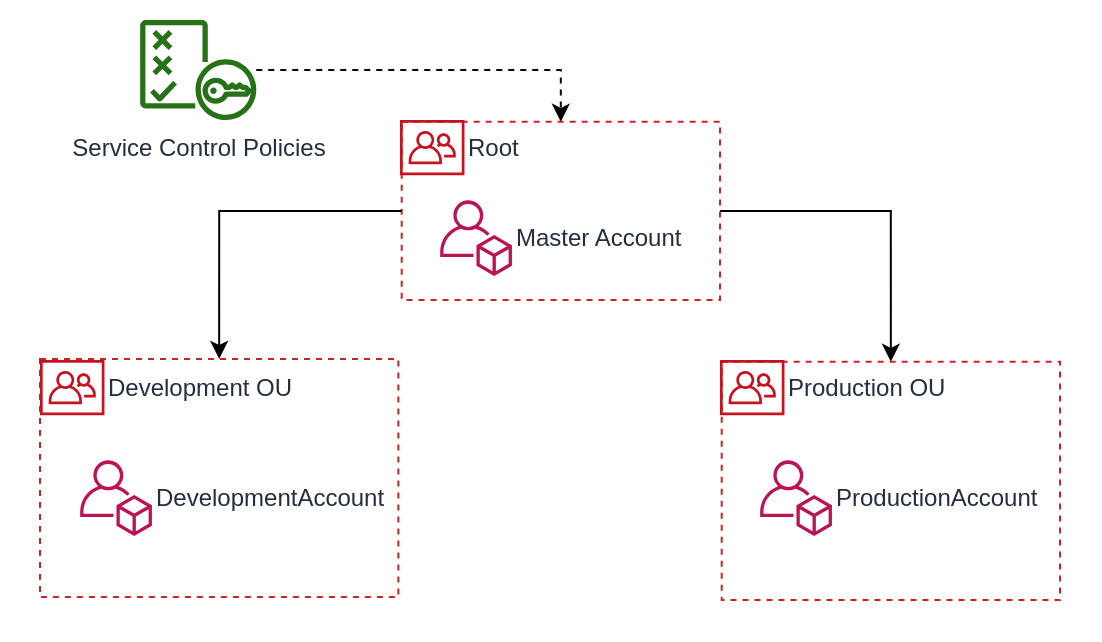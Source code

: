 <mxfile version="20.5.1"><diagram id="738souDxIs0EgxYUXimF" name="Page-1"><mxGraphModel dx="865" dy="438" grid="1" gridSize="10" guides="1" tooltips="1" connect="1" arrows="1" fold="1" page="1" pageScale="1" pageWidth="827" pageHeight="1169" math="0" shadow="0"><root><mxCell id="0"/><mxCell id="1" parent="0"/><mxCell id="olscrPM2l_NfCHKdMyUj-9" value="" style="rounded=0;whiteSpace=wrap;html=1;fillColor=#FFFFFF;strokeColor=none;" vertex="1" parent="1"><mxGeometry x="120" y="60" width="550" height="320" as="geometry"/></mxCell><mxCell id="E6sshmU5EMfmFHQDnfiJ-25" value="" style="group" parent="1" vertex="1" connectable="0"><mxGeometry x="320" y="120" width="160" height="90" as="geometry"/></mxCell><mxCell id="E6sshmU5EMfmFHQDnfiJ-23" value="" style="fillColor=none;strokeColor=#D02323;dashed=1;verticalAlign=top;fontStyle=0;fontColor=#D02323;" parent="E6sshmU5EMfmFHQDnfiJ-25" vertex="1"><mxGeometry x="0.84" y="0.9" width="159.16" height="89.1" as="geometry"/></mxCell><mxCell id="E6sshmU5EMfmFHQDnfiJ-24" value="Root" style="outlineConnect=0;fontColor=#232F3E;gradientColor=none;fillColor=#C7131F;strokeColor=none;dashed=0;verticalLabelPosition=middle;verticalAlign=middle;align=left;html=1;fontSize=12;fontStyle=0;aspect=fixed;pointerEvents=1;shape=mxgraph.aws4.organizations_organizational_unit;labelBackgroundColor=none;labelPosition=right;" parent="E6sshmU5EMfmFHQDnfiJ-25" vertex="1"><mxGeometry width="32.227" height="27.68" as="geometry"/></mxCell><mxCell id="E6sshmU5EMfmFHQDnfiJ-29" value="Master Account" style="outlineConnect=0;fontColor=#232F3E;gradientColor=none;fillColor=#BC1356;strokeColor=none;dashed=0;verticalLabelPosition=middle;verticalAlign=middle;align=left;html=1;fontSize=12;fontStyle=0;aspect=fixed;pointerEvents=1;shape=mxgraph.aws4.organizations_account;labelBackgroundColor=none;labelPosition=right;" parent="E6sshmU5EMfmFHQDnfiJ-25" vertex="1"><mxGeometry x="20" y="40" width="36.05" height="38" as="geometry"/></mxCell><mxCell id="E6sshmU5EMfmFHQDnfiJ-27" style="edgeStyle=orthogonalEdgeStyle;rounded=0;orthogonalLoop=1;jettySize=auto;html=1;entryX=0.5;entryY=0;entryDx=0;entryDy=0;fontColor=#D02323;" parent="1" source="E6sshmU5EMfmFHQDnfiJ-23" target="E6sshmU5EMfmFHQDnfiJ-20" edge="1"><mxGeometry relative="1" as="geometry"/></mxCell><mxCell id="E6sshmU5EMfmFHQDnfiJ-28" style="edgeStyle=orthogonalEdgeStyle;rounded=0;orthogonalLoop=1;jettySize=auto;html=1;entryX=0.5;entryY=0;entryDx=0;entryDy=0;fontColor=#D02323;" parent="1" source="E6sshmU5EMfmFHQDnfiJ-23" target="E6sshmU5EMfmFHQDnfiJ-14" edge="1"><mxGeometry relative="1" as="geometry"/></mxCell><mxCell id="E6sshmU5EMfmFHQDnfiJ-50" style="edgeStyle=orthogonalEdgeStyle;rounded=0;orthogonalLoop=1;jettySize=auto;html=1;fontColor=#D02323;dashed=1;" parent="1" source="E6sshmU5EMfmFHQDnfiJ-49" target="E6sshmU5EMfmFHQDnfiJ-23" edge="1"><mxGeometry relative="1" as="geometry"/></mxCell><mxCell id="E6sshmU5EMfmFHQDnfiJ-49" value="Service Control Policies" style="outlineConnect=0;fontColor=#232F3E;gradientColor=none;fillColor=#277116;strokeColor=none;dashed=0;verticalLabelPosition=bottom;verticalAlign=top;align=center;html=1;fontSize=12;fontStyle=0;aspect=fixed;pointerEvents=1;shape=mxgraph.aws4.policy;labelBackgroundColor=none;" parent="1" vertex="1"><mxGeometry x="190" y="70" width="58.21" height="50" as="geometry"/></mxCell><mxCell id="olscrPM2l_NfCHKdMyUj-4" value="" style="group" vertex="1" connectable="0" parent="1"><mxGeometry x="140" y="239.45" width="179.16" height="119.1" as="geometry"/></mxCell><mxCell id="E6sshmU5EMfmFHQDnfiJ-14" value="" style="fillColor=none;strokeColor=#D02323;dashed=1;verticalAlign=top;fontStyle=0;fontColor=#D02323;container=1;" parent="olscrPM2l_NfCHKdMyUj-4" vertex="1"><mxGeometry width="179.16" height="119.1" as="geometry"/></mxCell><mxCell id="olscrPM2l_NfCHKdMyUj-3" value="" style="group" vertex="1" connectable="0" parent="olscrPM2l_NfCHKdMyUj-4"><mxGeometry y="0.55" width="56.05" height="88" as="geometry"/></mxCell><mxCell id="E6sshmU5EMfmFHQDnfiJ-15" value="Development OU" style="outlineConnect=0;fontColor=#232F3E;gradientColor=none;fillColor=#C7131F;strokeColor=none;dashed=0;verticalLabelPosition=middle;verticalAlign=middle;align=left;html=1;fontSize=12;fontStyle=0;aspect=fixed;pointerEvents=1;shape=mxgraph.aws4.organizations_organizational_unit;labelBackgroundColor=none;labelPosition=right;" parent="olscrPM2l_NfCHKdMyUj-3" vertex="1"><mxGeometry width="32.227" height="27.68" as="geometry"/></mxCell><mxCell id="E6sshmU5EMfmFHQDnfiJ-32" value="DevelopmentAccount" style="outlineConnect=0;fontColor=#232F3E;gradientColor=none;fillColor=#BC1356;strokeColor=none;dashed=0;verticalLabelPosition=middle;verticalAlign=middle;align=left;html=1;fontSize=12;fontStyle=0;aspect=fixed;pointerEvents=1;shape=mxgraph.aws4.organizations_account;labelBackgroundColor=none;labelPosition=right;" parent="olscrPM2l_NfCHKdMyUj-3" vertex="1"><mxGeometry x="20" y="50" width="36.05" height="38" as="geometry"/></mxCell><mxCell id="olscrPM2l_NfCHKdMyUj-6" value="" style="group" vertex="1" connectable="0" parent="1"><mxGeometry x="480" y="240" width="170" height="120" as="geometry"/></mxCell><mxCell id="E6sshmU5EMfmFHQDnfiJ-20" value="" style="fillColor=none;strokeColor=#D02323;dashed=1;verticalAlign=top;fontStyle=0;fontColor=#D02323;container=1;" parent="olscrPM2l_NfCHKdMyUj-6" vertex="1"><mxGeometry x="0.84" y="0.9" width="169.16" height="119.1" as="geometry"/></mxCell><mxCell id="E6sshmU5EMfmFHQDnfiJ-41" value="ProductionAccount" style="outlineConnect=0;fontColor=#232F3E;gradientColor=none;fillColor=#BC1356;strokeColor=none;dashed=0;verticalLabelPosition=middle;verticalAlign=middle;align=left;html=1;fontSize=12;fontStyle=0;aspect=fixed;pointerEvents=1;shape=mxgraph.aws4.organizations_account;labelBackgroundColor=none;labelPosition=right;" parent="E6sshmU5EMfmFHQDnfiJ-20" vertex="1"><mxGeometry x="19.16" y="49.1" width="36.05" height="38" as="geometry"/></mxCell><mxCell id="E6sshmU5EMfmFHQDnfiJ-21" value="Production OU" style="outlineConnect=0;fontColor=#232F3E;gradientColor=none;fillColor=#C7131F;strokeColor=none;dashed=0;verticalLabelPosition=middle;verticalAlign=middle;align=left;html=1;fontSize=12;fontStyle=0;aspect=fixed;pointerEvents=1;shape=mxgraph.aws4.organizations_organizational_unit;labelBackgroundColor=none;labelPosition=right;" parent="olscrPM2l_NfCHKdMyUj-6" vertex="1"><mxGeometry width="32.227" height="27.68" as="geometry"/></mxCell></root></mxGraphModel></diagram></mxfile>